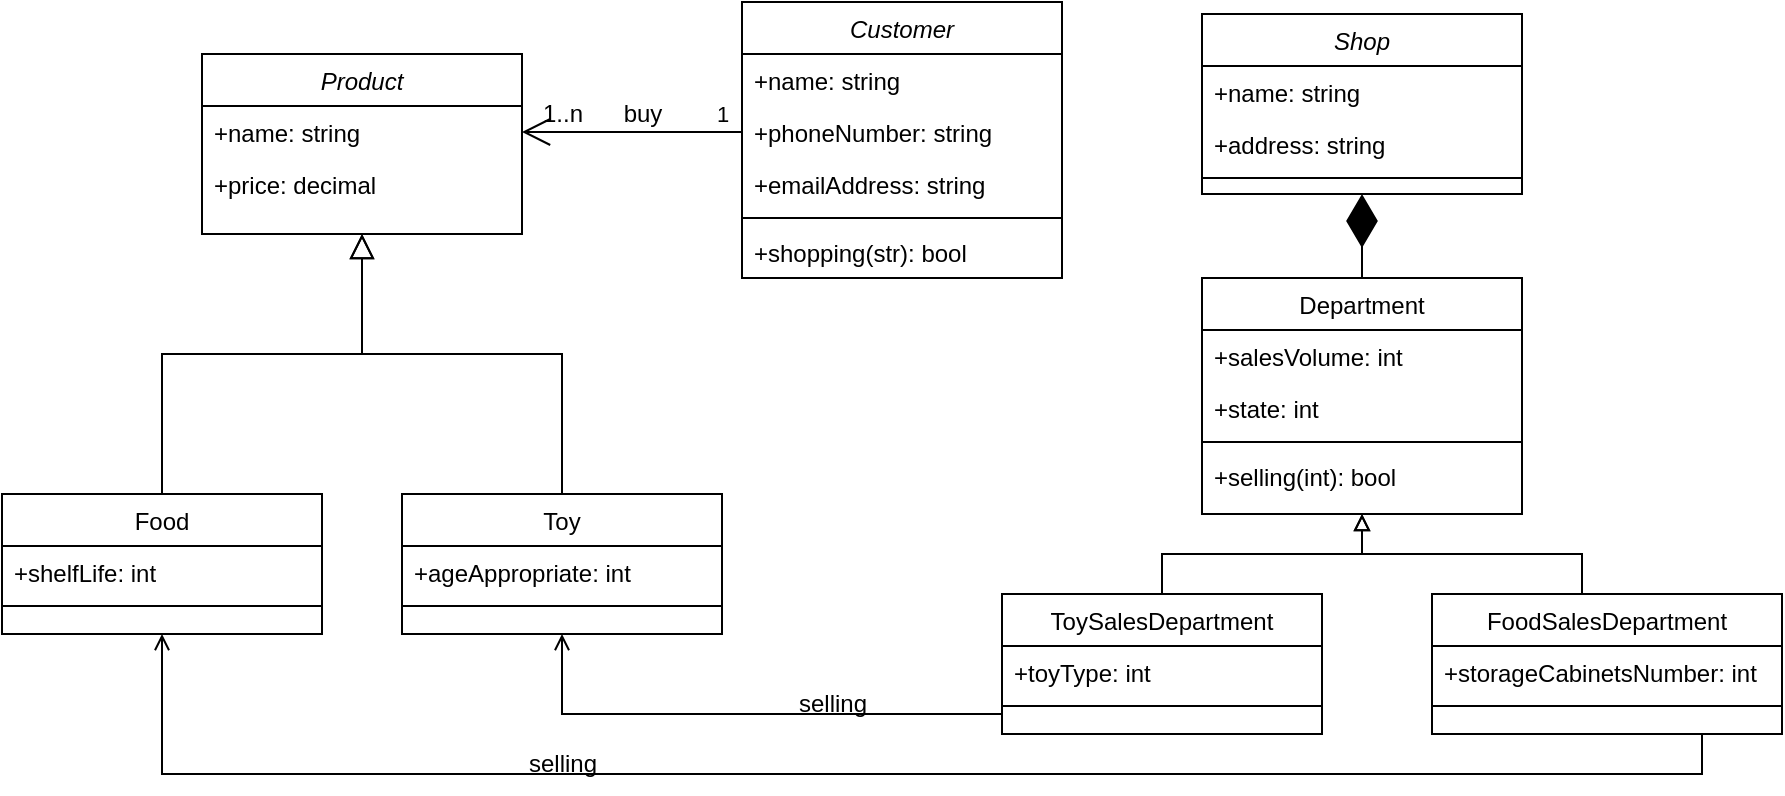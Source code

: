 <mxfile version="20.5.1" type="github">
  <diagram id="O0v5r-rNThvZfGkP9p5U" name="Page-1">
    <mxGraphModel dx="946" dy="511" grid="1" gridSize="10" guides="1" tooltips="1" connect="1" arrows="1" fold="1" page="1" pageScale="1" pageWidth="1169" pageHeight="1654" math="0" shadow="0">
      <root>
        <mxCell id="0" />
        <mxCell id="1" parent="0" />
        <mxCell id="b7xNxIlc9pk9lG7xaA1z-1" value="Product" style="swimlane;fontStyle=2;align=center;verticalAlign=top;childLayout=stackLayout;horizontal=1;startSize=26;horizontalStack=0;resizeParent=1;resizeLast=0;collapsible=1;marginBottom=0;rounded=0;shadow=0;strokeWidth=1;" parent="1" vertex="1">
          <mxGeometry x="130" y="40" width="160" height="90" as="geometry">
            <mxRectangle x="230" y="140" width="160" height="26" as="alternateBounds" />
          </mxGeometry>
        </mxCell>
        <mxCell id="b7xNxIlc9pk9lG7xaA1z-2" value="+name: string" style="text;align=left;verticalAlign=top;spacingLeft=4;spacingRight=4;overflow=hidden;rotatable=0;points=[[0,0.5],[1,0.5]];portConstraint=eastwest;" parent="b7xNxIlc9pk9lG7xaA1z-1" vertex="1">
          <mxGeometry y="26" width="160" height="26" as="geometry" />
        </mxCell>
        <mxCell id="b7xNxIlc9pk9lG7xaA1z-3" value="+price: decimal" style="text;align=left;verticalAlign=top;spacingLeft=4;spacingRight=4;overflow=hidden;rotatable=0;points=[[0,0.5],[1,0.5]];portConstraint=eastwest;rounded=0;shadow=0;html=0;" parent="b7xNxIlc9pk9lG7xaA1z-1" vertex="1">
          <mxGeometry y="52" width="160" height="26" as="geometry" />
        </mxCell>
        <mxCell id="b7xNxIlc9pk9lG7xaA1z-7" value="Food" style="swimlane;fontStyle=0;align=center;verticalAlign=top;childLayout=stackLayout;horizontal=1;startSize=26;horizontalStack=0;resizeParent=1;resizeLast=0;collapsible=1;marginBottom=0;rounded=0;shadow=0;strokeWidth=1;" parent="1" vertex="1">
          <mxGeometry x="30" y="260" width="160" height="70" as="geometry">
            <mxRectangle x="130" y="380" width="160" height="26" as="alternateBounds" />
          </mxGeometry>
        </mxCell>
        <mxCell id="b7xNxIlc9pk9lG7xaA1z-8" value="+shelfLife: int" style="text;align=left;verticalAlign=top;spacingLeft=4;spacingRight=4;overflow=hidden;rotatable=0;points=[[0,0.5],[1,0.5]];portConstraint=eastwest;" parent="b7xNxIlc9pk9lG7xaA1z-7" vertex="1">
          <mxGeometry y="26" width="160" height="26" as="geometry" />
        </mxCell>
        <mxCell id="b7xNxIlc9pk9lG7xaA1z-10" value="" style="line;html=1;strokeWidth=1;align=left;verticalAlign=middle;spacingTop=-1;spacingLeft=3;spacingRight=3;rotatable=0;labelPosition=right;points=[];portConstraint=eastwest;" parent="b7xNxIlc9pk9lG7xaA1z-7" vertex="1">
          <mxGeometry y="52" width="160" height="8" as="geometry" />
        </mxCell>
        <mxCell id="b7xNxIlc9pk9lG7xaA1z-13" value="" style="endArrow=block;endSize=10;endFill=0;shadow=0;strokeWidth=1;rounded=0;edgeStyle=elbowEdgeStyle;elbow=vertical;" parent="1" source="b7xNxIlc9pk9lG7xaA1z-7" target="b7xNxIlc9pk9lG7xaA1z-1" edge="1">
          <mxGeometry width="160" relative="1" as="geometry">
            <mxPoint x="100" y="103" as="sourcePoint" />
            <mxPoint x="100" y="103" as="targetPoint" />
            <Array as="points">
              <mxPoint x="210" y="190" />
            </Array>
          </mxGeometry>
        </mxCell>
        <mxCell id="b7xNxIlc9pk9lG7xaA1z-14" value="Toy" style="swimlane;fontStyle=0;align=center;verticalAlign=top;childLayout=stackLayout;horizontal=1;startSize=26;horizontalStack=0;resizeParent=1;resizeLast=0;collapsible=1;marginBottom=0;rounded=0;shadow=0;strokeWidth=1;" parent="1" vertex="1">
          <mxGeometry x="230" y="260" width="160" height="70" as="geometry">
            <mxRectangle x="340" y="380" width="170" height="26" as="alternateBounds" />
          </mxGeometry>
        </mxCell>
        <mxCell id="b7xNxIlc9pk9lG7xaA1z-15" value="+ageAppropriate: int" style="text;align=left;verticalAlign=top;spacingLeft=4;spacingRight=4;overflow=hidden;rotatable=0;points=[[0,0.5],[1,0.5]];portConstraint=eastwest;" parent="b7xNxIlc9pk9lG7xaA1z-14" vertex="1">
          <mxGeometry y="26" width="160" height="26" as="geometry" />
        </mxCell>
        <mxCell id="b7xNxIlc9pk9lG7xaA1z-16" value="" style="line;html=1;strokeWidth=1;align=left;verticalAlign=middle;spacingTop=-1;spacingLeft=3;spacingRight=3;rotatable=0;labelPosition=right;points=[];portConstraint=eastwest;" parent="b7xNxIlc9pk9lG7xaA1z-14" vertex="1">
          <mxGeometry y="52" width="160" height="8" as="geometry" />
        </mxCell>
        <mxCell id="b7xNxIlc9pk9lG7xaA1z-17" value="" style="endArrow=block;endSize=10;endFill=0;shadow=0;strokeWidth=1;rounded=0;edgeStyle=elbowEdgeStyle;elbow=vertical;" parent="1" source="b7xNxIlc9pk9lG7xaA1z-14" target="b7xNxIlc9pk9lG7xaA1z-1" edge="1">
          <mxGeometry width="160" relative="1" as="geometry">
            <mxPoint x="110" y="273" as="sourcePoint" />
            <mxPoint x="210" y="171" as="targetPoint" />
            <Array as="points">
              <mxPoint x="210" y="190" />
              <mxPoint x="200" y="190" />
            </Array>
          </mxGeometry>
        </mxCell>
        <mxCell id="XGct7RucdWY-_Vi-TAkt-1" value="Shop" style="swimlane;fontStyle=2;align=center;verticalAlign=top;childLayout=stackLayout;horizontal=1;startSize=26;horizontalStack=0;resizeParent=1;resizeLast=0;collapsible=1;marginBottom=0;rounded=0;shadow=0;strokeWidth=1;" parent="1" vertex="1">
          <mxGeometry x="630" y="20" width="160" height="90" as="geometry">
            <mxRectangle x="230" y="140" width="160" height="26" as="alternateBounds" />
          </mxGeometry>
        </mxCell>
        <mxCell id="XGct7RucdWY-_Vi-TAkt-2" value="+name: string" style="text;align=left;verticalAlign=top;spacingLeft=4;spacingRight=4;overflow=hidden;rotatable=0;points=[[0,0.5],[1,0.5]];portConstraint=eastwest;" parent="XGct7RucdWY-_Vi-TAkt-1" vertex="1">
          <mxGeometry y="26" width="160" height="26" as="geometry" />
        </mxCell>
        <mxCell id="XGct7RucdWY-_Vi-TAkt-4" value="+address: string" style="text;align=left;verticalAlign=top;spacingLeft=4;spacingRight=4;overflow=hidden;rotatable=0;points=[[0,0.5],[1,0.5]];portConstraint=eastwest;rounded=0;shadow=0;html=0;" parent="XGct7RucdWY-_Vi-TAkt-1" vertex="1">
          <mxGeometry y="52" width="160" height="26" as="geometry" />
        </mxCell>
        <mxCell id="XGct7RucdWY-_Vi-TAkt-5" value="" style="line;html=1;strokeWidth=1;align=left;verticalAlign=middle;spacingTop=-1;spacingLeft=3;spacingRight=3;rotatable=0;labelPosition=right;points=[];portConstraint=eastwest;" parent="XGct7RucdWY-_Vi-TAkt-1" vertex="1">
          <mxGeometry y="78" width="160" height="8" as="geometry" />
        </mxCell>
        <mxCell id="XGct7RucdWY-_Vi-TAkt-19" value="Customer" style="swimlane;fontStyle=2;align=center;verticalAlign=top;childLayout=stackLayout;horizontal=1;startSize=26;horizontalStack=0;resizeParent=1;resizeLast=0;collapsible=1;marginBottom=0;rounded=0;shadow=0;strokeWidth=1;" parent="1" vertex="1">
          <mxGeometry x="400" y="14" width="160" height="138" as="geometry">
            <mxRectangle x="230" y="140" width="160" height="26" as="alternateBounds" />
          </mxGeometry>
        </mxCell>
        <mxCell id="XGct7RucdWY-_Vi-TAkt-20" value="+name: string" style="text;align=left;verticalAlign=top;spacingLeft=4;spacingRight=4;overflow=hidden;rotatable=0;points=[[0,0.5],[1,0.5]];portConstraint=eastwest;" parent="XGct7RucdWY-_Vi-TAkt-19" vertex="1">
          <mxGeometry y="26" width="160" height="26" as="geometry" />
        </mxCell>
        <mxCell id="XGct7RucdWY-_Vi-TAkt-21" value="+phoneNumber: string&#xa;" style="text;align=left;verticalAlign=top;spacingLeft=4;spacingRight=4;overflow=hidden;rotatable=0;points=[[0,0.5],[1,0.5]];portConstraint=eastwest;rounded=0;shadow=0;html=0;" parent="XGct7RucdWY-_Vi-TAkt-19" vertex="1">
          <mxGeometry y="52" width="160" height="26" as="geometry" />
        </mxCell>
        <mxCell id="XGct7RucdWY-_Vi-TAkt-22" value="+emailAddress: string" style="text;align=left;verticalAlign=top;spacingLeft=4;spacingRight=4;overflow=hidden;rotatable=0;points=[[0,0.5],[1,0.5]];portConstraint=eastwest;rounded=0;shadow=0;html=0;" parent="XGct7RucdWY-_Vi-TAkt-19" vertex="1">
          <mxGeometry y="78" width="160" height="26" as="geometry" />
        </mxCell>
        <mxCell id="XGct7RucdWY-_Vi-TAkt-23" value="" style="line;html=1;strokeWidth=1;align=left;verticalAlign=middle;spacingTop=-1;spacingLeft=3;spacingRight=3;rotatable=0;labelPosition=right;points=[];portConstraint=eastwest;" parent="XGct7RucdWY-_Vi-TAkt-19" vertex="1">
          <mxGeometry y="104" width="160" height="8" as="geometry" />
        </mxCell>
        <mxCell id="XGct7RucdWY-_Vi-TAkt-24" value="+shopping(str): bool" style="text;align=left;verticalAlign=top;spacingLeft=4;spacingRight=4;overflow=hidden;rotatable=0;points=[[0,0.5],[1,0.5]];portConstraint=eastwest;" parent="XGct7RucdWY-_Vi-TAkt-19" vertex="1">
          <mxGeometry y="112" width="160" height="26" as="geometry" />
        </mxCell>
        <mxCell id="4iwAJVX4r1V-sD9EC93W-45" style="edgeStyle=orthogonalEdgeStyle;rounded=0;orthogonalLoop=1;jettySize=auto;html=1;entryX=0.5;entryY=1;entryDx=0;entryDy=0;endArrow=block;endFill=0;" edge="1" parent="1" source="4iwAJVX4r1V-sD9EC93W-1" target="4iwAJVX4r1V-sD9EC93W-20">
          <mxGeometry relative="1" as="geometry">
            <Array as="points">
              <mxPoint x="610" y="290" />
              <mxPoint x="710" y="290" />
            </Array>
          </mxGeometry>
        </mxCell>
        <mxCell id="4iwAJVX4r1V-sD9EC93W-1" value="ToySalesDepartment" style="swimlane;fontStyle=0;align=center;verticalAlign=top;childLayout=stackLayout;horizontal=1;startSize=26;horizontalStack=0;resizeParent=1;resizeLast=0;collapsible=1;marginBottom=0;rounded=0;shadow=0;strokeWidth=1;" vertex="1" parent="1">
          <mxGeometry x="530" y="310" width="160" height="70" as="geometry">
            <mxRectangle x="408" y="20" width="160" height="26" as="alternateBounds" />
          </mxGeometry>
        </mxCell>
        <mxCell id="4iwAJVX4r1V-sD9EC93W-4" value="+toyType: int" style="text;align=left;verticalAlign=top;spacingLeft=4;spacingRight=4;overflow=hidden;rotatable=0;points=[[0,0.5],[1,0.5]];portConstraint=eastwest;rounded=0;shadow=0;html=0;" vertex="1" parent="4iwAJVX4r1V-sD9EC93W-1">
          <mxGeometry y="26" width="160" height="26" as="geometry" />
        </mxCell>
        <mxCell id="4iwAJVX4r1V-sD9EC93W-7" value="" style="line;html=1;strokeWidth=1;align=left;verticalAlign=middle;spacingTop=-1;spacingLeft=3;spacingRight=3;rotatable=0;labelPosition=right;points=[];portConstraint=eastwest;" vertex="1" parent="4iwAJVX4r1V-sD9EC93W-1">
          <mxGeometry y="52" width="160" height="8" as="geometry" />
        </mxCell>
        <mxCell id="4iwAJVX4r1V-sD9EC93W-44" style="edgeStyle=orthogonalEdgeStyle;rounded=0;orthogonalLoop=1;jettySize=auto;html=1;entryX=0.5;entryY=1;entryDx=0;entryDy=0;endArrow=open;endFill=0;" edge="1" parent="1" source="4iwAJVX4r1V-sD9EC93W-11" target="b7xNxIlc9pk9lG7xaA1z-7">
          <mxGeometry relative="1" as="geometry">
            <mxPoint x="95.04" y="376.992" as="targetPoint" />
            <Array as="points">
              <mxPoint x="880" y="400" />
              <mxPoint x="110" y="400" />
            </Array>
          </mxGeometry>
        </mxCell>
        <mxCell id="4iwAJVX4r1V-sD9EC93W-56" style="edgeStyle=orthogonalEdgeStyle;rounded=0;orthogonalLoop=1;jettySize=auto;html=1;entryX=0.5;entryY=1;entryDx=0;entryDy=0;endArrow=block;endFill=0;" edge="1" parent="1" source="4iwAJVX4r1V-sD9EC93W-11" target="4iwAJVX4r1V-sD9EC93W-20">
          <mxGeometry relative="1" as="geometry">
            <Array as="points">
              <mxPoint x="820" y="290" />
              <mxPoint x="710" y="290" />
            </Array>
          </mxGeometry>
        </mxCell>
        <mxCell id="4iwAJVX4r1V-sD9EC93W-11" value="FoodSalesDepartment" style="swimlane;fontStyle=0;align=center;verticalAlign=top;childLayout=stackLayout;horizontal=1;startSize=26;horizontalStack=0;resizeParent=1;resizeLast=0;collapsible=1;marginBottom=0;rounded=0;shadow=0;strokeWidth=1;" vertex="1" parent="1">
          <mxGeometry x="745" y="310" width="175" height="70" as="geometry">
            <mxRectangle x="408" y="20" width="160" height="26" as="alternateBounds" />
          </mxGeometry>
        </mxCell>
        <mxCell id="4iwAJVX4r1V-sD9EC93W-14" value="+storageCabinetsNumber: int" style="text;align=left;verticalAlign=top;spacingLeft=4;spacingRight=4;overflow=hidden;rotatable=0;points=[[0,0.5],[1,0.5]];portConstraint=eastwest;rounded=0;shadow=0;html=0;" vertex="1" parent="4iwAJVX4r1V-sD9EC93W-11">
          <mxGeometry y="26" width="175" height="26" as="geometry" />
        </mxCell>
        <mxCell id="4iwAJVX4r1V-sD9EC93W-17" value="" style="line;html=1;strokeWidth=1;align=left;verticalAlign=middle;spacingTop=-1;spacingLeft=3;spacingRight=3;rotatable=0;labelPosition=right;points=[];portConstraint=eastwest;" vertex="1" parent="4iwAJVX4r1V-sD9EC93W-11">
          <mxGeometry y="52" width="175" height="8" as="geometry" />
        </mxCell>
        <mxCell id="4iwAJVX4r1V-sD9EC93W-20" value="Department" style="swimlane;fontStyle=0;align=center;verticalAlign=top;childLayout=stackLayout;horizontal=1;startSize=26;horizontalStack=0;resizeParent=1;resizeLast=0;collapsible=1;marginBottom=0;rounded=0;shadow=0;strokeWidth=1;" vertex="1" parent="1">
          <mxGeometry x="630" y="152" width="160" height="118" as="geometry">
            <mxRectangle x="408" y="20" width="160" height="26" as="alternateBounds" />
          </mxGeometry>
        </mxCell>
        <mxCell id="4iwAJVX4r1V-sD9EC93W-22" value="+salesVolume: int" style="text;align=left;verticalAlign=top;spacingLeft=4;spacingRight=4;overflow=hidden;rotatable=0;points=[[0,0.5],[1,0.5]];portConstraint=eastwest;rounded=0;shadow=0;html=0;" vertex="1" parent="4iwAJVX4r1V-sD9EC93W-20">
          <mxGeometry y="26" width="160" height="26" as="geometry" />
        </mxCell>
        <mxCell id="4iwAJVX4r1V-sD9EC93W-23" value="+state: int" style="text;align=left;verticalAlign=top;spacingLeft=4;spacingRight=4;overflow=hidden;rotatable=0;points=[[0,0.5],[1,0.5]];portConstraint=eastwest;rounded=0;shadow=0;html=0;" vertex="1" parent="4iwAJVX4r1V-sD9EC93W-20">
          <mxGeometry y="52" width="160" height="26" as="geometry" />
        </mxCell>
        <mxCell id="4iwAJVX4r1V-sD9EC93W-26" value="" style="line;html=1;strokeWidth=1;align=left;verticalAlign=middle;spacingTop=-1;spacingLeft=3;spacingRight=3;rotatable=0;labelPosition=right;points=[];portConstraint=eastwest;" vertex="1" parent="4iwAJVX4r1V-sD9EC93W-20">
          <mxGeometry y="78" width="160" height="8" as="geometry" />
        </mxCell>
        <mxCell id="4iwAJVX4r1V-sD9EC93W-27" value="+selling(int): bool" style="text;align=left;verticalAlign=top;spacingLeft=4;spacingRight=4;overflow=hidden;rotatable=0;points=[[0,0.5],[1,0.5]];portConstraint=eastwest;" vertex="1" parent="4iwAJVX4r1V-sD9EC93W-20">
          <mxGeometry y="86" width="160" height="26" as="geometry" />
        </mxCell>
        <mxCell id="4iwAJVX4r1V-sD9EC93W-42" value="" style="endArrow=diamondThin;endFill=1;endSize=24;html=1;rounded=0;exitX=0.5;exitY=0;exitDx=0;exitDy=0;" edge="1" parent="1" source="4iwAJVX4r1V-sD9EC93W-20">
          <mxGeometry width="160" relative="1" as="geometry">
            <mxPoint x="260" y="332" as="sourcePoint" />
            <mxPoint x="710" y="110" as="targetPoint" />
          </mxGeometry>
        </mxCell>
        <mxCell id="4iwAJVX4r1V-sD9EC93W-43" style="edgeStyle=orthogonalEdgeStyle;rounded=0;orthogonalLoop=1;jettySize=auto;html=1;exitX=0;exitY=0.5;exitDx=0;exitDy=0;entryX=0.5;entryY=1;entryDx=0;entryDy=0;endArrow=open;endFill=0;" edge="1" parent="1" target="b7xNxIlc9pk9lG7xaA1z-14">
          <mxGeometry relative="1" as="geometry">
            <mxPoint x="530" y="375" as="sourcePoint" />
            <Array as="points">
              <mxPoint x="530" y="370" />
              <mxPoint x="310" y="370" />
            </Array>
          </mxGeometry>
        </mxCell>
        <mxCell id="4iwAJVX4r1V-sD9EC93W-58" value="&lt;span style=&quot;text-align: left;&quot;&gt;selling&lt;/span&gt;" style="text;html=1;align=center;verticalAlign=middle;resizable=0;points=[];autosize=1;strokeColor=none;fillColor=none;" vertex="1" parent="1">
          <mxGeometry x="280" y="380" width="60" height="30" as="geometry" />
        </mxCell>
        <mxCell id="4iwAJVX4r1V-sD9EC93W-59" value="&lt;span style=&quot;text-align: left;&quot;&gt;selling&lt;/span&gt;" style="text;html=1;align=center;verticalAlign=middle;resizable=0;points=[];autosize=1;strokeColor=none;fillColor=none;" vertex="1" parent="1">
          <mxGeometry x="415" y="350" width="60" height="30" as="geometry" />
        </mxCell>
        <mxCell id="4iwAJVX4r1V-sD9EC93W-86" value="" style="endArrow=open;endFill=1;endSize=12;html=1;rounded=0;strokeColor=#000000;exitX=0;exitY=0.5;exitDx=0;exitDy=0;entryX=1;entryY=0.5;entryDx=0;entryDy=0;" edge="1" parent="1" source="XGct7RucdWY-_Vi-TAkt-21" target="b7xNxIlc9pk9lG7xaA1z-2">
          <mxGeometry width="160" relative="1" as="geometry">
            <mxPoint x="370" y="210" as="sourcePoint" />
            <mxPoint x="530" y="210" as="targetPoint" />
          </mxGeometry>
        </mxCell>
        <mxCell id="4iwAJVX4r1V-sD9EC93W-87" value="1..n" style="text;html=1;align=center;verticalAlign=middle;resizable=0;points=[];autosize=1;strokeColor=none;fillColor=none;" vertex="1" parent="1">
          <mxGeometry x="290" y="55" width="40" height="30" as="geometry" />
        </mxCell>
        <mxCell id="4iwAJVX4r1V-sD9EC93W-88" value="buy" style="text;html=1;align=center;verticalAlign=middle;resizable=0;points=[];autosize=1;strokeColor=none;fillColor=none;" vertex="1" parent="1">
          <mxGeometry x="330" y="55" width="40" height="30" as="geometry" />
        </mxCell>
        <mxCell id="4iwAJVX4r1V-sD9EC93W-89" value="&lt;font style=&quot;font-size: 11px;&quot;&gt;1&lt;/font&gt;" style="text;html=1;align=center;verticalAlign=middle;resizable=0;points=[];autosize=1;strokeColor=none;fillColor=none;" vertex="1" parent="1">
          <mxGeometry x="375" y="55" width="30" height="30" as="geometry" />
        </mxCell>
      </root>
    </mxGraphModel>
  </diagram>
</mxfile>
